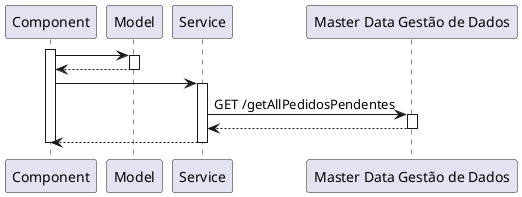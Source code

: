 @startuml vp3_getPedidosPendentes


participant Component as componente
participant Model as model
participant Service as svc

participant "Master Data Gestão de Dados" as mdgd

activate componente
componente -> model
activate model
model --> componente
deactivate model
componente -> svc : 
activate svc
svc -> mdgd : GET /getAllPedidosPendentes
activate mdgd
mdgd --> svc
deactivate mdgd
svc --> componente
deactivate svc
deactivate componente



@enduml